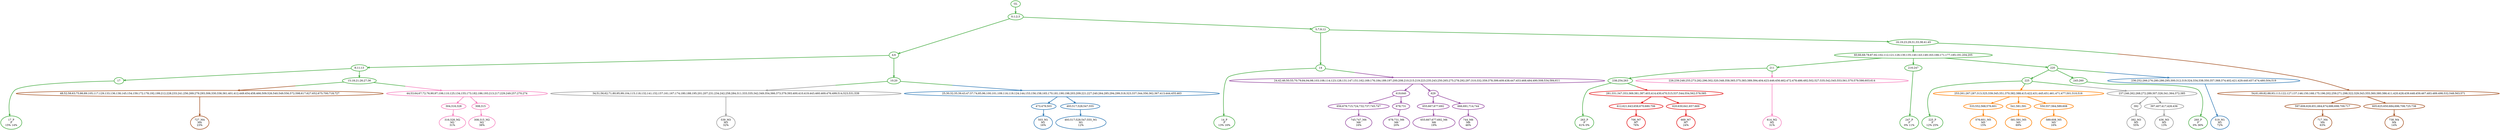 digraph T {
	{
		rank=same
		68 [penwidth=3,colorscheme=set19,color=3,label="17_P\nP\n15% 14%"]
		65 [penwidth=3,colorscheme=set19,color=3,label="14_P\nP\n13% 16%"]
		60 [penwidth=3,colorscheme=set19,color=3,label="263_P\nP\n61% 0%"]
		58 [penwidth=3,colorscheme=set19,color=3,label="247_P\nP\n0% 11%"]
		55 [penwidth=3,colorscheme=set19,color=3,label="225_P\nP\n12% 25%"]
		53 [penwidth=3,colorscheme=set19,color=3,label="260_P\nP\n0% 36%"]
		50 [penwidth=3,colorscheme=set19,color=2,label="503_M1\nM1\n16%"]
		48 [penwidth=3,colorscheme=set19,color=2,label="493;517;528;547;555_M1\nM1\n12%"]
		47 [penwidth=3,colorscheme=set19,color=2,label="519_M1\nM1\n72%"]
		44 [penwidth=3,colorscheme=set19,color=8,label="316;328_M2\nM2\n31%"]
		42 [penwidth=3,colorscheme=set19,color=8,label="308;315_M2\nM2\n38%"]
		41 [penwidth=3,colorscheme=set19,color=8,label="614_M2\nM2\n31%"]
		40 [penwidth=3,colorscheme=set19,color=9,label="539_M3\nM3\n32%"]
		38 [penwidth=3,colorscheme=set19,color=9,label="392_M3\nM3\n55%"]
		36 [penwidth=3,colorscheme=set19,color=9,label="436_M3\nM3\n13%"]
		35 [penwidth=3,colorscheme=set19,color=7,label="727_M4\nM4\n23%"]
		33 [penwidth=3,colorscheme=set19,color=7,label="717_M4\nM4\n63%"]
		31 [penwidth=3,colorscheme=set19,color=7,label="738_M4\nM4\n14%"]
		29 [penwidth=3,colorscheme=set19,color=5,label="576;601_M5\nM5\n15%"]
		27 [penwidth=3,colorscheme=set19,color=5,label="581;591_M5\nM5\n69%"]
		25 [penwidth=3,colorscheme=set19,color=5,label="589;608_M5\nM5\n16%"]
		22 [penwidth=3,colorscheme=set19,color=4,label="745;747_M6\nM6\n16%"]
		20 [penwidth=3,colorscheme=set19,color=4,label="678;731_M6\nM6\n20%"]
		17 [penwidth=3,colorscheme=set19,color=4,label="655;667;677;692_M6\nM6\n19%"]
		15 [penwidth=3,colorscheme=set19,color=4,label="744_M6\nM6\n46%"]
		13 [penwidth=3,colorscheme=set19,color=1,label="706_M7\nM7\n76%"]
		11 [penwidth=3,colorscheme=set19,color=1,label="669_M7\nM7\n24%"]
	}
	73 [penwidth=3,colorscheme=set19,color=3,label="GL"]
	72 [penwidth=3,colorscheme=set19,color=3,label="0;1;2;3"]
	71 [penwidth=3,colorscheme=set19,color=3,label="4;6"]
	70 [penwidth=3,colorscheme=set19,color=3,label="8;11;13"]
	69 [penwidth=3,colorscheme=set19,color=3,label="17"]
	67 [penwidth=3,colorscheme=set19,color=3,label="5;7;9;12"]
	66 [penwidth=3,colorscheme=set19,color=3,label="14"]
	64 [penwidth=3,colorscheme=set19,color=3,label="16;19;23;29;31;33;38;41;45"]
	63 [penwidth=3,colorscheme=set19,color=3,label="60;66;68;78;87;92;102;112;121;126;130;135;140;143;149;163;166;171;177;185;191;204;205"]
	62 [penwidth=3,colorscheme=set19,color=3,label="211"]
	61 [penwidth=3,colorscheme=set19,color=3,label="238;254;263"]
	59 [penwidth=3,colorscheme=set19,color=3,label="216;247"]
	57 [penwidth=3,colorscheme=set19,color=3,label="220"]
	56 [penwidth=3,colorscheme=set19,color=3,label="225"]
	54 [penwidth=3,colorscheme=set19,color=3,label="245;260"]
	52 [penwidth=3,colorscheme=set19,color=3,label="10;20"]
	51 [penwidth=3,colorscheme=set19,color=2,label="473;479;503"]
	49 [penwidth=3,colorscheme=set19,color=2,label="493;517;528;547;555"]
	46 [penwidth=3,colorscheme=set19,color=3,label="15;18;21;26;27;36"]
	45 [penwidth=3,colorscheme=set19,color=8,label="304;316;328"]
	43 [penwidth=3,colorscheme=set19,color=8,label="308;315"]
	39 [penwidth=3,colorscheme=set19,color=9,label="392"]
	37 [penwidth=3,colorscheme=set19,color=9,label="397;407;417;426;436"]
	34 [penwidth=3,colorscheme=set19,color=7,label="597;606;626;651;664;674;686;698;709;717"]
	32 [penwidth=3,colorscheme=set19,color=7,label="605;625;650;684;696;708;725;738"]
	30 [penwidth=3,colorscheme=set19,color=5,label="533;552;568;576;601"]
	28 [penwidth=3,colorscheme=set19,color=5,label="541;581;591"]
	26 [penwidth=3,colorscheme=set19,color=5,label="550;557;564;589;608"]
	24 [penwidth=3,colorscheme=set19,color=4,label="619;640"]
	23 [penwidth=3,colorscheme=set19,color=4,label="656;679;715;724;732;737;745;747"]
	21 [penwidth=3,colorscheme=set19,color=4,label="678;731"]
	19 [penwidth=3,colorscheme=set19,color=4,label="629"]
	18 [penwidth=3,colorscheme=set19,color=4,label="655;667;677;692"]
	16 [penwidth=3,colorscheme=set19,color=4,label="666;691;714;744"]
	14 [penwidth=3,colorscheme=set19,color=1,label="612;621;643;658;670;680;706"]
	12 [penwidth=3,colorscheme=set19,color=1,label="620;630;641;657;669"]
	10 [penwidth=3,colorscheme=set19,color=1,label="281;331;347;353;369;381;387;403;414;430;470;515;537;544;554;562;578;585"]
	9 [penwidth=3,colorscheme=set19,color=8,label="226;239;248;255;273;282;296;302;320;348;358;365;375;383;389;394;404;423;446;456;462;472;478;486;492;502;527;535;542;545;553;561;570;579;586;603;614"]
	8 [penwidth=3,colorscheme=set19,color=4,label="24;42;46;50;55;70;79;84;94;98;103;108;114;123;128;131;147;151;162;169;176;184;189;197;200;208;210;215;219;223;235;243;250;265;275;278;292;297;310;332;359;378;399;409;438;447;453;468;484;490;508;534;584;611"]
	7 [penwidth=3,colorscheme=set19,color=5,label="253;261;267;287;313;325;339;345;351;370;382;388;415;422;431;445;451;461;471;477;501;510;516"]
	6 [penwidth=3,colorscheme=set19,color=7,label="48;52;58;63;75;86;89;105;117;129;133;136;138;145;154;159;172;178;192;199;212;228;233;241;256;269;279;293;306;330;336;361;401;412;449;454;458;466;509;526;540;549;556;572;598;617;627;652;675;700;718;727"]
	5 [penwidth=3,colorscheme=set19,color=7,label="54;61;69;82;88;93;113;122;127;137;146;150;168;175;196;202;259;271;298;322;329;343;355;360;380;386;411;420;428;439;448;459;467;483;489;498;532;548;563;571"]
	4 [penwidth=3,colorscheme=set19,color=9,label="34;51;56;62;71;80;95;99;104;115;118;132;141;152;157;161;167;174;180;188;195;201;207;231;234;242;258;284;311;333;335;342;349;354;366;373;379;393;400;410;419;443;460;469;476;499;514;523;531;539"]
	3 [penwidth=3,colorscheme=set19,color=2,label="25;30;32;35;39;43;47;57;74;85;96;100;101;109;116;119;124;144;153;156;158;165;170;181;190;198;203;209;221;227;240;264;285;294;299;318;323;337;344;356;362;367;413;444;455;463"]
	2 [penwidth=3,colorscheme=set19,color=2,label="236;252;266;276;280;286;295;300;312;319;324;334;338;350;357;368;374;402;421;429;440;457;474;480;504;519"]
	1 [penwidth=3,colorscheme=set19,color=9,label="237;246;262;268;272;289;307;326;341;364;372;385"]
	0 [penwidth=3,colorscheme=set19,color=8,label="44;53;64;67;72;76;90;97;106;110;125;134;155;173;182;186;193;213;217;229;249;257;270;274"]
	73 -> 72 [penwidth=3,colorscheme=set19,color=3]
	72 -> 71 [penwidth=3,colorscheme=set19,color=3]
	72 -> 67 [penwidth=3,colorscheme=set19,color=3]
	71 -> 52 [penwidth=3,colorscheme=set19,color=3]
	71 -> 70 [penwidth=3,colorscheme=set19,color=3]
	70 -> 69 [penwidth=3,colorscheme=set19,color=3]
	70 -> 46 [penwidth=3,colorscheme=set19,color=3]
	69 -> 68 [penwidth=3,colorscheme=set19,color=3]
	67 -> 66 [penwidth=3,colorscheme=set19,color=3]
	67 -> 64 [penwidth=3,colorscheme=set19,color=3]
	66 -> 65 [penwidth=3,colorscheme=set19,color=3]
	66 -> 8 [penwidth=3,colorscheme=set19,color="3;0.5:4"]
	64 -> 63 [penwidth=3,colorscheme=set19,color=3]
	64 -> 5 [penwidth=3,colorscheme=set19,color="3;0.5:7"]
	63 -> 62 [penwidth=3,colorscheme=set19,color=3]
	63 -> 57 [penwidth=3,colorscheme=set19,color=3]
	63 -> 59 [penwidth=3,colorscheme=set19,color=3]
	62 -> 61 [penwidth=3,colorscheme=set19,color=3]
	62 -> 9 [penwidth=3,colorscheme=set19,color="3;0.5:8"]
	61 -> 60 [penwidth=3,colorscheme=set19,color=3]
	61 -> 10 [penwidth=3,colorscheme=set19,color="3;0.5:1"]
	59 -> 58 [penwidth=3,colorscheme=set19,color=3]
	57 -> 56 [penwidth=3,colorscheme=set19,color=3]
	57 -> 54 [penwidth=3,colorscheme=set19,color=3]
	57 -> 2 [penwidth=3,colorscheme=set19,color="3;0.5:2"]
	56 -> 55 [penwidth=3,colorscheme=set19,color=3]
	56 -> 7 [penwidth=3,colorscheme=set19,color="3;0.5:5"]
	56 -> 1 [penwidth=3,colorscheme=set19,color="3;0.5:9"]
	54 -> 53 [penwidth=3,colorscheme=set19,color=3]
	52 -> 4 [penwidth=3,colorscheme=set19,color="3;0.5:9"]
	52 -> 3 [penwidth=3,colorscheme=set19,color="3;0.5:2"]
	51 -> 50 [penwidth=3,colorscheme=set19,color=2]
	49 -> 48 [penwidth=3,colorscheme=set19,color=2]
	46 -> 6 [penwidth=3,colorscheme=set19,color="3;0.5:7"]
	46 -> 0 [penwidth=3,colorscheme=set19,color="3;0.5:8"]
	45 -> 44 [penwidth=3,colorscheme=set19,color=8]
	43 -> 42 [penwidth=3,colorscheme=set19,color=8]
	39 -> 38 [penwidth=3,colorscheme=set19,color=9]
	37 -> 36 [penwidth=3,colorscheme=set19,color=9]
	34 -> 33 [penwidth=3,colorscheme=set19,color=7]
	32 -> 31 [penwidth=3,colorscheme=set19,color=7]
	30 -> 29 [penwidth=3,colorscheme=set19,color=5]
	28 -> 27 [penwidth=3,colorscheme=set19,color=5]
	26 -> 25 [penwidth=3,colorscheme=set19,color=5]
	24 -> 21 [penwidth=3,colorscheme=set19,color=4]
	24 -> 23 [penwidth=3,colorscheme=set19,color=4]
	23 -> 22 [penwidth=3,colorscheme=set19,color=4]
	21 -> 20 [penwidth=3,colorscheme=set19,color=4]
	19 -> 18 [penwidth=3,colorscheme=set19,color=4]
	19 -> 16 [penwidth=3,colorscheme=set19,color=4]
	18 -> 17 [penwidth=3,colorscheme=set19,color=4]
	16 -> 15 [penwidth=3,colorscheme=set19,color=4]
	14 -> 13 [penwidth=3,colorscheme=set19,color=1]
	12 -> 11 [penwidth=3,colorscheme=set19,color=1]
	10 -> 14 [penwidth=3,colorscheme=set19,color=1]
	10 -> 12 [penwidth=3,colorscheme=set19,color=1]
	9 -> 41 [penwidth=3,colorscheme=set19,color=8]
	8 -> 24 [penwidth=3,colorscheme=set19,color=4]
	8 -> 19 [penwidth=3,colorscheme=set19,color=4]
	7 -> 30 [penwidth=3,colorscheme=set19,color=5]
	7 -> 28 [penwidth=3,colorscheme=set19,color=5]
	7 -> 26 [penwidth=3,colorscheme=set19,color=5]
	6 -> 35 [penwidth=3,colorscheme=set19,color=7]
	5 -> 34 [penwidth=3,colorscheme=set19,color=7]
	5 -> 32 [penwidth=3,colorscheme=set19,color=7]
	4 -> 40 [penwidth=3,colorscheme=set19,color=9]
	3 -> 51 [penwidth=3,colorscheme=set19,color=2]
	3 -> 49 [penwidth=3,colorscheme=set19,color=2]
	2 -> 47 [penwidth=3,colorscheme=set19,color=2]
	1 -> 39 [penwidth=3,colorscheme=set19,color=9]
	1 -> 37 [penwidth=3,colorscheme=set19,color=9]
	0 -> 45 [penwidth=3,colorscheme=set19,color=8]
	0 -> 43 [penwidth=3,colorscheme=set19,color=8]
}
